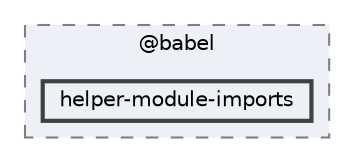 digraph "pkiclassroomrescheduler/src/main/frontend/node_modules/@babel/helper-module-imports"
{
 // LATEX_PDF_SIZE
  bgcolor="transparent";
  edge [fontname=Helvetica,fontsize=10,labelfontname=Helvetica,labelfontsize=10];
  node [fontname=Helvetica,fontsize=10,shape=box,height=0.2,width=0.4];
  compound=true
  subgraph clusterdir_bc8070c8b402176472541bb6f0cba6df {
    graph [ bgcolor="#edf0f7", pencolor="grey50", label="@babel", fontname=Helvetica,fontsize=10 style="filled,dashed", URL="dir_bc8070c8b402176472541bb6f0cba6df.html",tooltip=""]
  dir_e9ecc4b43d2b33931f85fd8fdfbfa306 [label="helper-module-imports", fillcolor="#edf0f7", color="grey25", style="filled,bold", URL="dir_e9ecc4b43d2b33931f85fd8fdfbfa306.html",tooltip=""];
  }
}
